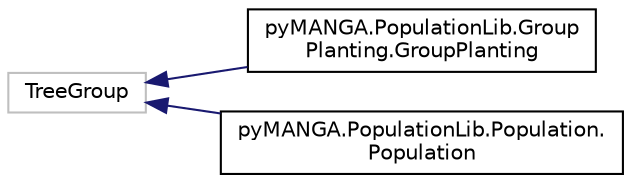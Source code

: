 digraph "Graphical Class Hierarchy"
{
  edge [fontname="Helvetica",fontsize="10",labelfontname="Helvetica",labelfontsize="10"];
  node [fontname="Helvetica",fontsize="10",shape=record];
  rankdir="LR";
  Node1 [label="TreeGroup",height=0.2,width=0.4,color="grey75", fillcolor="white", style="filled"];
  Node1 -> Node2 [dir="back",color="midnightblue",fontsize="10",style="solid",fontname="Helvetica"];
  Node2 [label="pyMANGA.PopulationLib.Group\lPlanting.GroupPlanting",height=0.2,width=0.4,color="black", fillcolor="white", style="filled",URL="$classpyMANGA_1_1PopulationLib_1_1GroupPlanting_1_1GroupPlanting.html"];
  Node1 -> Node3 [dir="back",color="midnightblue",fontsize="10",style="solid",fontname="Helvetica"];
  Node3 [label="pyMANGA.PopulationLib.Population.\lPopulation",height=0.2,width=0.4,color="black", fillcolor="white", style="filled",URL="$classpyMANGA_1_1PopulationLib_1_1Population_1_1Population.html"];
}
